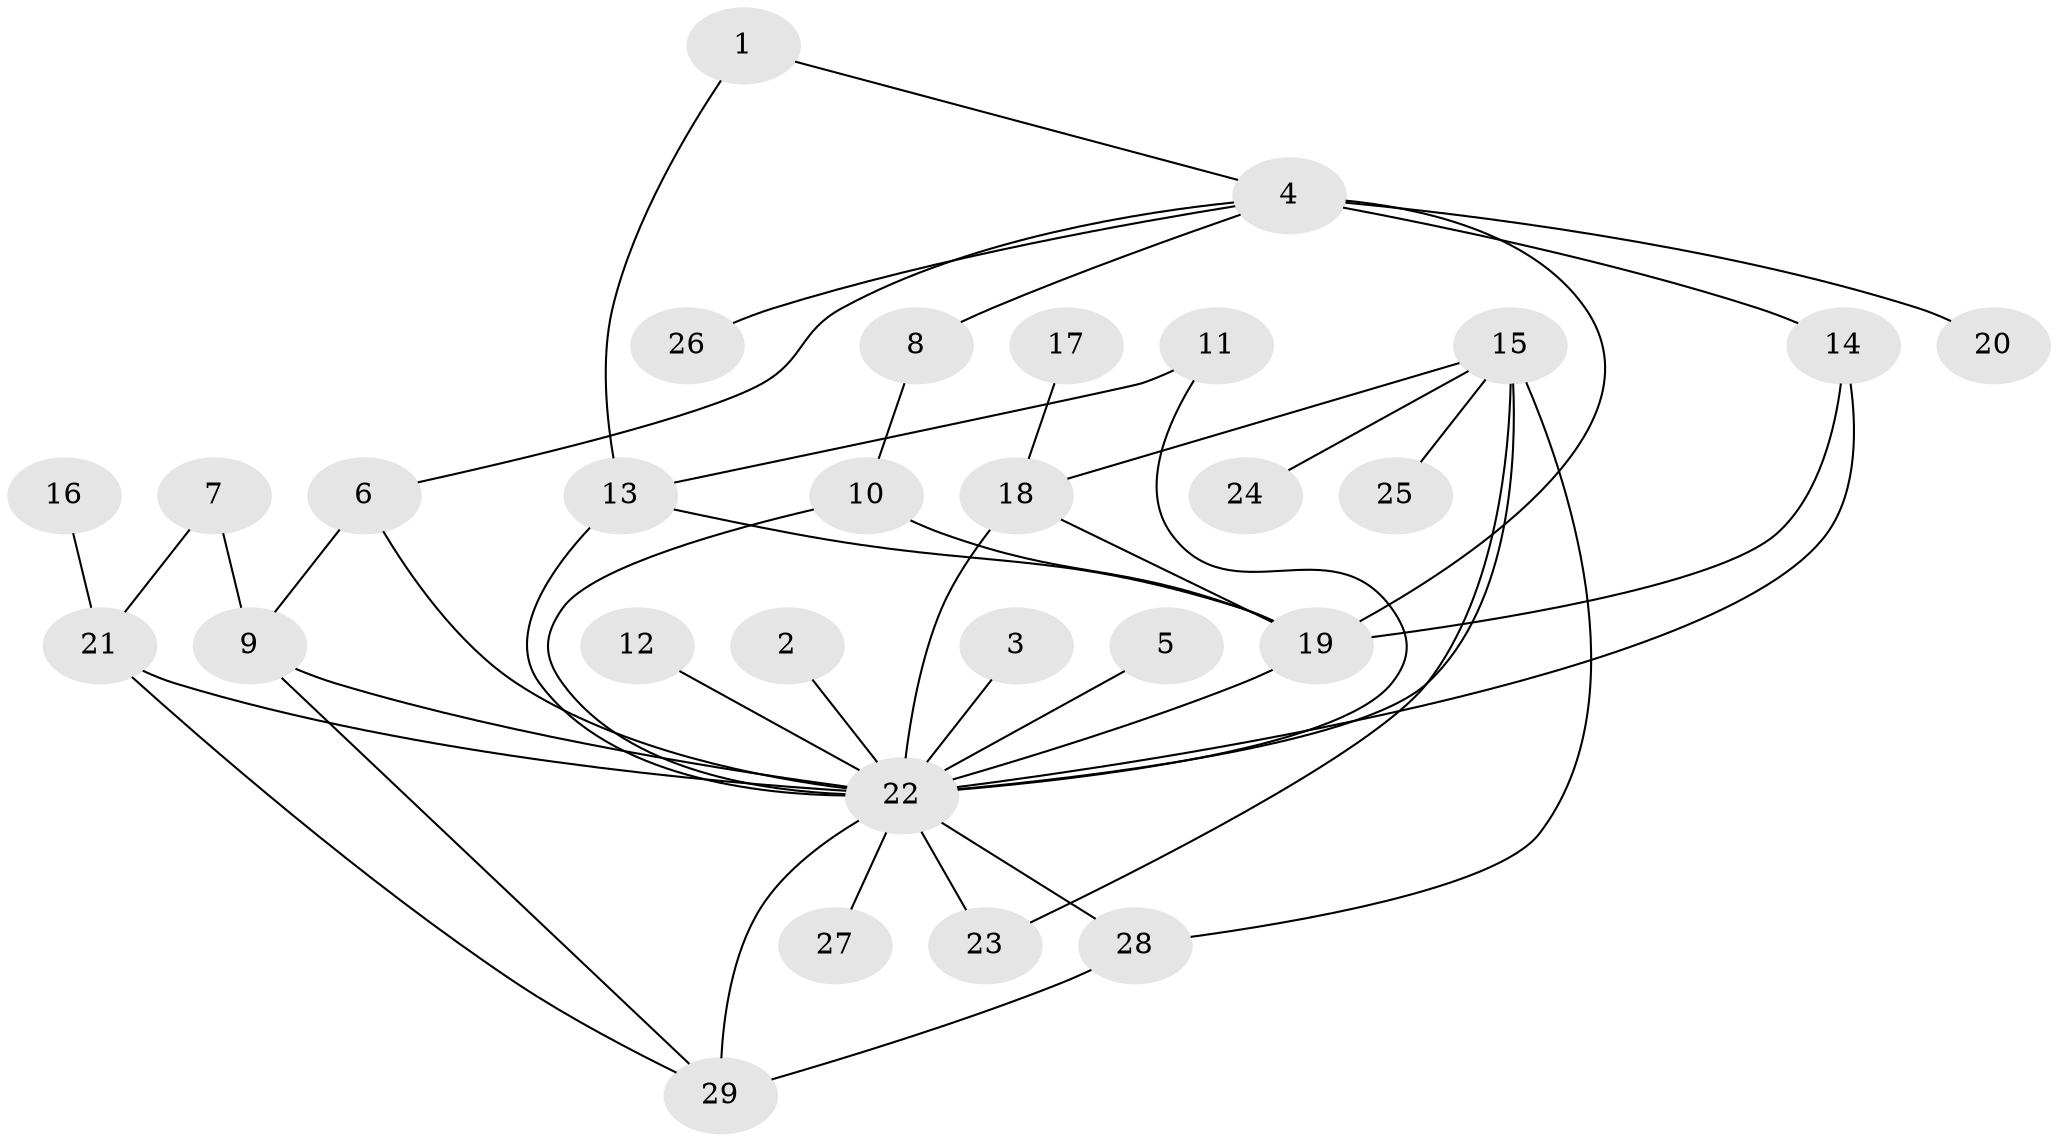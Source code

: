// original degree distribution, {8: 0.042105263157894736, 11: 0.010526315789473684, 32: 0.010526315789473684, 5: 0.05263157894736842, 3: 0.11578947368421053, 6: 0.021052631578947368, 1: 0.47368421052631576, 2: 0.24210526315789474, 4: 0.031578947368421054}
// Generated by graph-tools (version 1.1) at 2025/36/03/04/25 23:36:44]
// undirected, 29 vertices, 45 edges
graph export_dot {
  node [color=gray90,style=filled];
  1;
  2;
  3;
  4;
  5;
  6;
  7;
  8;
  9;
  10;
  11;
  12;
  13;
  14;
  15;
  16;
  17;
  18;
  19;
  20;
  21;
  22;
  23;
  24;
  25;
  26;
  27;
  28;
  29;
  1 -- 4 [weight=1.0];
  1 -- 13 [weight=1.0];
  2 -- 22 [weight=1.0];
  3 -- 22 [weight=1.0];
  4 -- 6 [weight=1.0];
  4 -- 8 [weight=1.0];
  4 -- 14 [weight=2.0];
  4 -- 19 [weight=1.0];
  4 -- 20 [weight=1.0];
  4 -- 26 [weight=1.0];
  5 -- 22 [weight=1.0];
  6 -- 9 [weight=1.0];
  6 -- 22 [weight=2.0];
  7 -- 9 [weight=1.0];
  7 -- 21 [weight=1.0];
  8 -- 10 [weight=1.0];
  9 -- 22 [weight=1.0];
  9 -- 29 [weight=1.0];
  10 -- 19 [weight=1.0];
  10 -- 22 [weight=1.0];
  11 -- 13 [weight=1.0];
  11 -- 22 [weight=1.0];
  12 -- 22 [weight=1.0];
  13 -- 19 [weight=1.0];
  13 -- 22 [weight=1.0];
  14 -- 19 [weight=1.0];
  14 -- 22 [weight=1.0];
  15 -- 18 [weight=1.0];
  15 -- 22 [weight=2.0];
  15 -- 23 [weight=1.0];
  15 -- 24 [weight=1.0];
  15 -- 25 [weight=1.0];
  15 -- 28 [weight=1.0];
  16 -- 21 [weight=1.0];
  17 -- 18 [weight=1.0];
  18 -- 19 [weight=2.0];
  18 -- 22 [weight=1.0];
  19 -- 22 [weight=2.0];
  21 -- 22 [weight=1.0];
  21 -- 29 [weight=1.0];
  22 -- 23 [weight=1.0];
  22 -- 27 [weight=1.0];
  22 -- 28 [weight=2.0];
  22 -- 29 [weight=2.0];
  28 -- 29 [weight=1.0];
}
